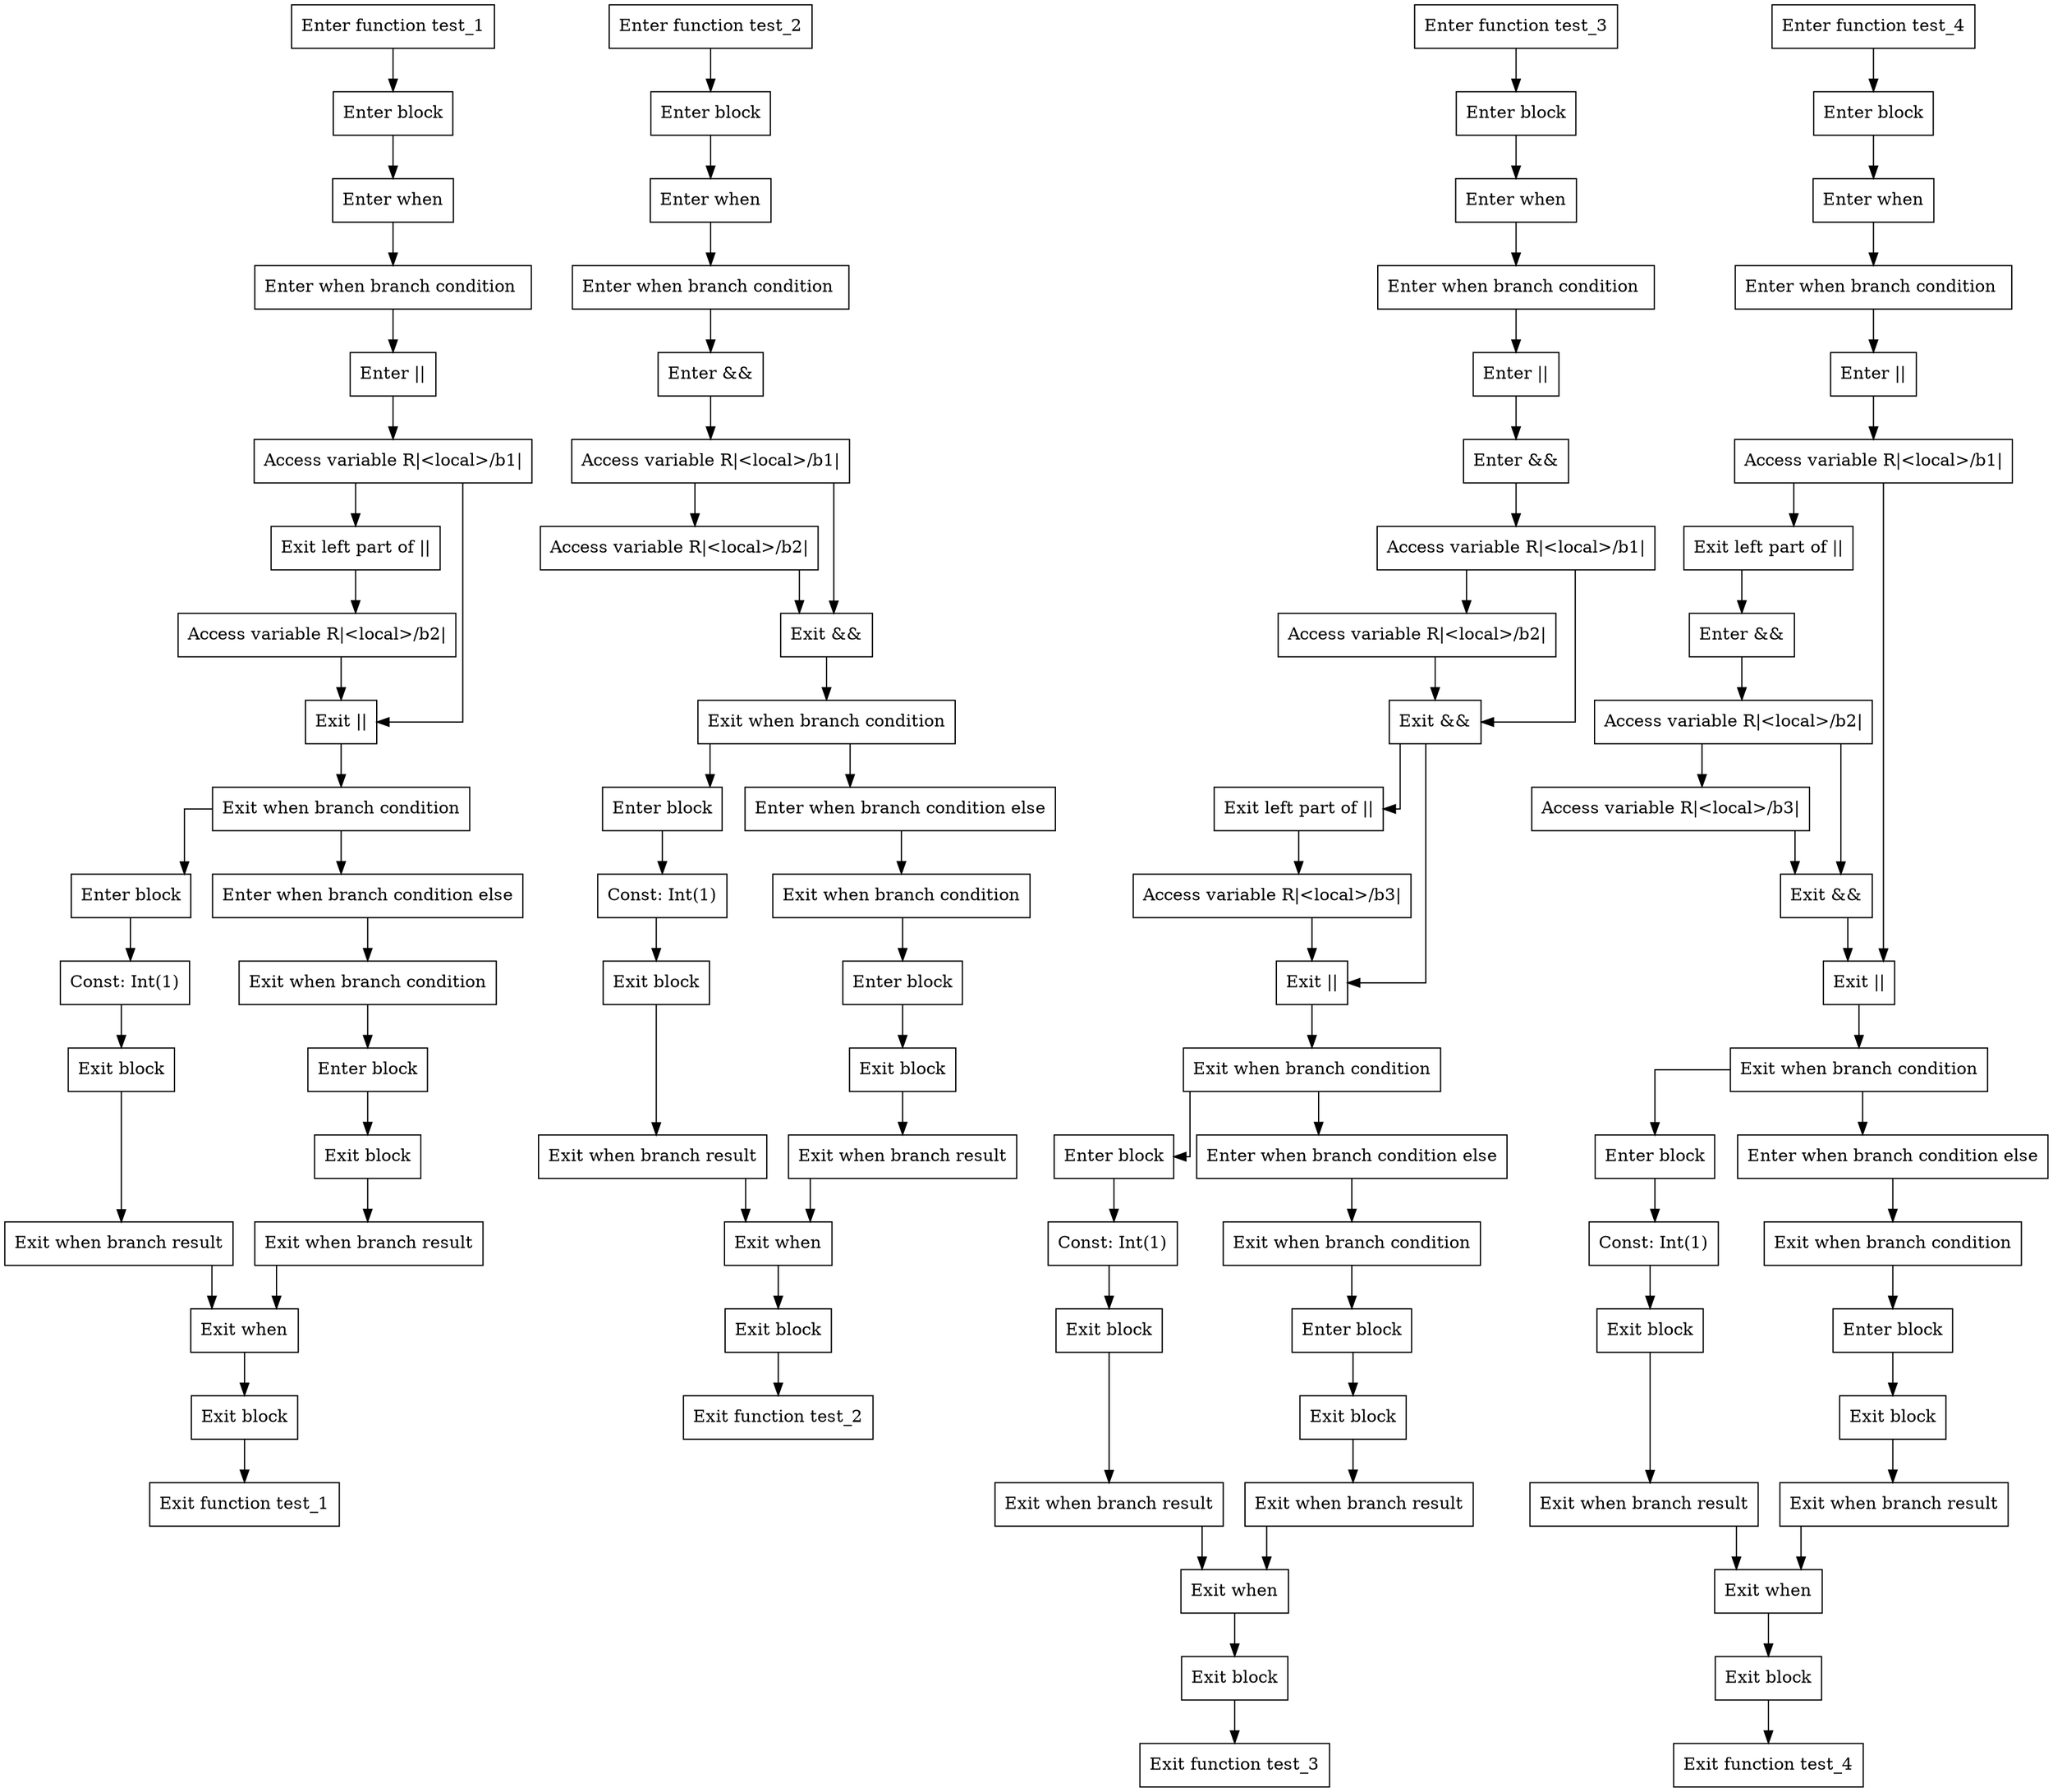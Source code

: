 digraph binaryOperations_kt {
graph [splines=ortho]

subgraph test_1 {
  0 [shape=box label="Enter function test_1"];
  1 [shape=box label="Enter block"];
  2 [shape=box label="Enter when"];
  3 [shape=box label="Enter when branch condition "];
  4 [shape=box label="Enter ||"];
  5 [shape=box label="Access variable R|<local>/b1|"];
  6 [shape=box label="Exit left part of ||"];
  7 [shape=box label="Access variable R|<local>/b2|"];
  8 [shape=box label="Exit ||"];
  9 [shape=box label="Exit when branch condition"];
  10 [shape=box label="Enter block"];
  11 [shape=box label="Const: Int(1)"];
  12 [shape=box label="Exit block"];
  13 [shape=box label="Exit when branch result"];
  14 [shape=box label="Enter when branch condition else"];
  15 [shape=box label="Exit when branch condition"];
  16 [shape=box label="Enter block"];
  17 [shape=box label="Exit block"];
  18 [shape=box label="Exit when branch result"];
  19 [shape=box label="Exit when"];
  20 [shape=box label="Exit block"];
  21 [shape=box label="Exit function test_1"];

  0 -> {1};
  1 -> {2};
  2 -> {3};
  3 -> {4};
  4 -> {5};
  5 -> {8 6};
  6 -> {7};
  7 -> {8};
  8 -> {9};
  9 -> {10 14};
  10 -> {11};
  11 -> {12};
  12 -> {13};
  13 -> {19};
  14 -> {15};
  15 -> {16};
  16 -> {17};
  17 -> {18};
  18 -> {19};
  19 -> {20};
  20 -> {21};
}

subgraph test_2 {
  22 [shape=box label="Enter function test_2"];
  23 [shape=box label="Enter block"];
  24 [shape=box label="Enter when"];
  25 [shape=box label="Enter when branch condition "];
  26 [shape=box label="Enter &&"];
  27 [shape=box label="Access variable R|<local>/b1|"];
  28 [shape=box label="Access variable R|<local>/b2|"];
  29 [shape=box label="Exit &&"];
  30 [shape=box label="Exit when branch condition"];
  31 [shape=box label="Enter block"];
  32 [shape=box label="Const: Int(1)"];
  33 [shape=box label="Exit block"];
  34 [shape=box label="Exit when branch result"];
  35 [shape=box label="Enter when branch condition else"];
  36 [shape=box label="Exit when branch condition"];
  37 [shape=box label="Enter block"];
  38 [shape=box label="Exit block"];
  39 [shape=box label="Exit when branch result"];
  40 [shape=box label="Exit when"];
  41 [shape=box label="Exit block"];
  42 [shape=box label="Exit function test_2"];

  22 -> {23};
  23 -> {24};
  24 -> {25};
  25 -> {26};
  26 -> {27};
  27 -> {29 28};
  28 -> {29};
  29 -> {30};
  30 -> {31 35};
  31 -> {32};
  32 -> {33};
  33 -> {34};
  34 -> {40};
  35 -> {36};
  36 -> {37};
  37 -> {38};
  38 -> {39};
  39 -> {40};
  40 -> {41};
  41 -> {42};
}

subgraph test_3 {
  43 [shape=box label="Enter function test_3"];
  44 [shape=box label="Enter block"];
  45 [shape=box label="Enter when"];
  46 [shape=box label="Enter when branch condition "];
  47 [shape=box label="Enter ||"];
  48 [shape=box label="Enter &&"];
  49 [shape=box label="Access variable R|<local>/b1|"];
  50 [shape=box label="Access variable R|<local>/b2|"];
  51 [shape=box label="Exit &&"];
  52 [shape=box label="Exit left part of ||"];
  53 [shape=box label="Access variable R|<local>/b3|"];
  54 [shape=box label="Exit ||"];
  55 [shape=box label="Exit when branch condition"];
  56 [shape=box label="Enter block"];
  57 [shape=box label="Const: Int(1)"];
  58 [shape=box label="Exit block"];
  59 [shape=box label="Exit when branch result"];
  60 [shape=box label="Enter when branch condition else"];
  61 [shape=box label="Exit when branch condition"];
  62 [shape=box label="Enter block"];
  63 [shape=box label="Exit block"];
  64 [shape=box label="Exit when branch result"];
  65 [shape=box label="Exit when"];
  66 [shape=box label="Exit block"];
  67 [shape=box label="Exit function test_3"];

  43 -> {44};
  44 -> {45};
  45 -> {46};
  46 -> {47};
  47 -> {48};
  48 -> {49};
  49 -> {51 50};
  50 -> {51};
  51 -> {54 52};
  52 -> {53};
  53 -> {54};
  54 -> {55};
  55 -> {56 60};
  56 -> {57};
  57 -> {58};
  58 -> {59};
  59 -> {65};
  60 -> {61};
  61 -> {62};
  62 -> {63};
  63 -> {64};
  64 -> {65};
  65 -> {66};
  66 -> {67};
}

subgraph test_4 {
  68 [shape=box label="Enter function test_4"];
  69 [shape=box label="Enter block"];
  70 [shape=box label="Enter when"];
  71 [shape=box label="Enter when branch condition "];
  72 [shape=box label="Enter ||"];
  73 [shape=box label="Access variable R|<local>/b1|"];
  74 [shape=box label="Exit left part of ||"];
  75 [shape=box label="Enter &&"];
  76 [shape=box label="Access variable R|<local>/b2|"];
  77 [shape=box label="Access variable R|<local>/b3|"];
  78 [shape=box label="Exit &&"];
  79 [shape=box label="Exit ||"];
  80 [shape=box label="Exit when branch condition"];
  81 [shape=box label="Enter block"];
  82 [shape=box label="Const: Int(1)"];
  83 [shape=box label="Exit block"];
  84 [shape=box label="Exit when branch result"];
  85 [shape=box label="Enter when branch condition else"];
  86 [shape=box label="Exit when branch condition"];
  87 [shape=box label="Enter block"];
  88 [shape=box label="Exit block"];
  89 [shape=box label="Exit when branch result"];
  90 [shape=box label="Exit when"];
  91 [shape=box label="Exit block"];
  92 [shape=box label="Exit function test_4"];

  68 -> {69};
  69 -> {70};
  70 -> {71};
  71 -> {72};
  72 -> {73};
  73 -> {79 74};
  74 -> {75};
  75 -> {76};
  76 -> {78 77};
  77 -> {78};
  78 -> {79};
  79 -> {80};
  80 -> {81 85};
  81 -> {82};
  82 -> {83};
  83 -> {84};
  84 -> {90};
  85 -> {86};
  86 -> {87};
  87 -> {88};
  88 -> {89};
  89 -> {90};
  90 -> {91};
  91 -> {92};
}

}
